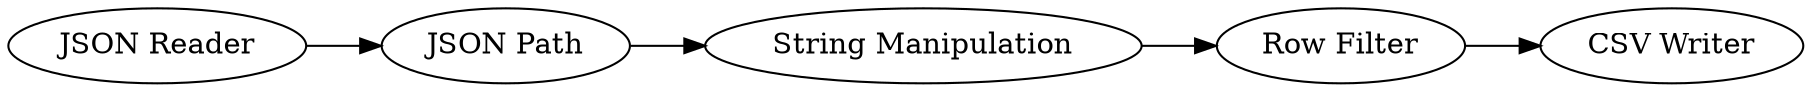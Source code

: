 digraph {
	1 -> 2
	4 -> 3
	2 -> 4
	3 -> 5
	5 [label="CSV Writer"]
	1 [label="JSON Reader"]
	4 [label="String Manipulation"]
	3 [label="Row Filter"]
	2 [label="JSON Path"]
	rankdir=LR
}
